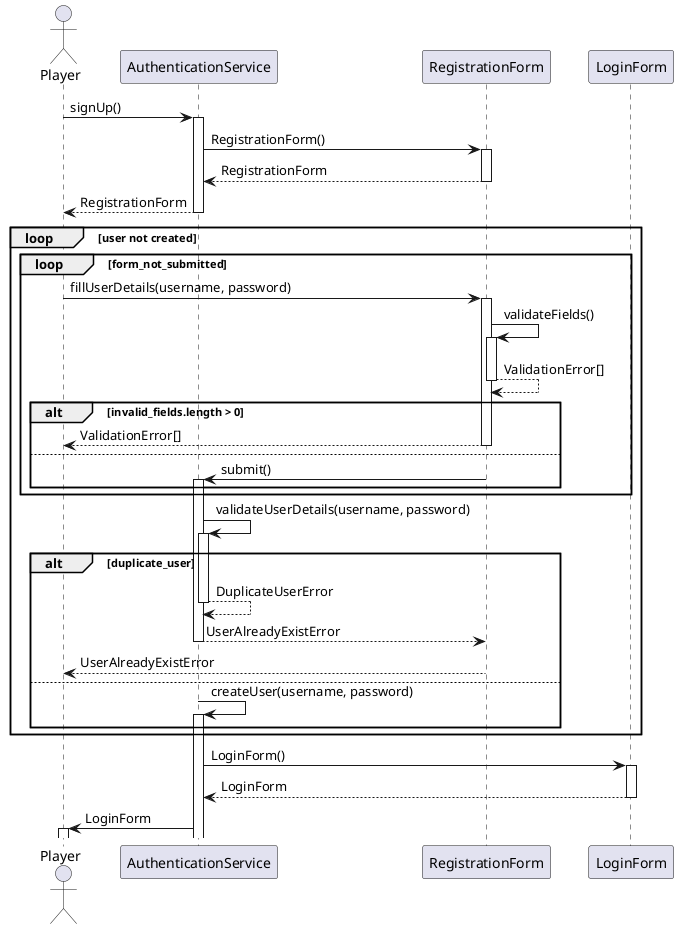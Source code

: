 @startuml

autoactivate on

actor Player

Player -> AuthenticationService : signUp()
AuthenticationService -> RegistrationForm : RegistrationForm()
return RegistrationForm
return RegistrationForm

loop user not created
    loop form_not_submitted
        Player -> RegistrationForm: fillUserDetails(username, password)
        RegistrationForm -> RegistrationForm : validateFields()
        return ValidationError[]

        alt invalid_fields.length > 0
            return ValidationError[]
        else
            RegistrationForm -> AuthenticationService : submit()
        end
    end

    AuthenticationService -> AuthenticationService : validateUserDetails(username, password)
    alt duplicate_user
        return DuplicateUserError
        return UserAlreadyExistError
        RegistrationForm --> Player : UserAlreadyExistError
    else
        AuthenticationService -> AuthenticationService : createUser(username, password)
    end
end

AuthenticationService -> LoginForm : LoginForm()
return LoginForm
AuthenticationService -> Player : LoginForm

@enduml

